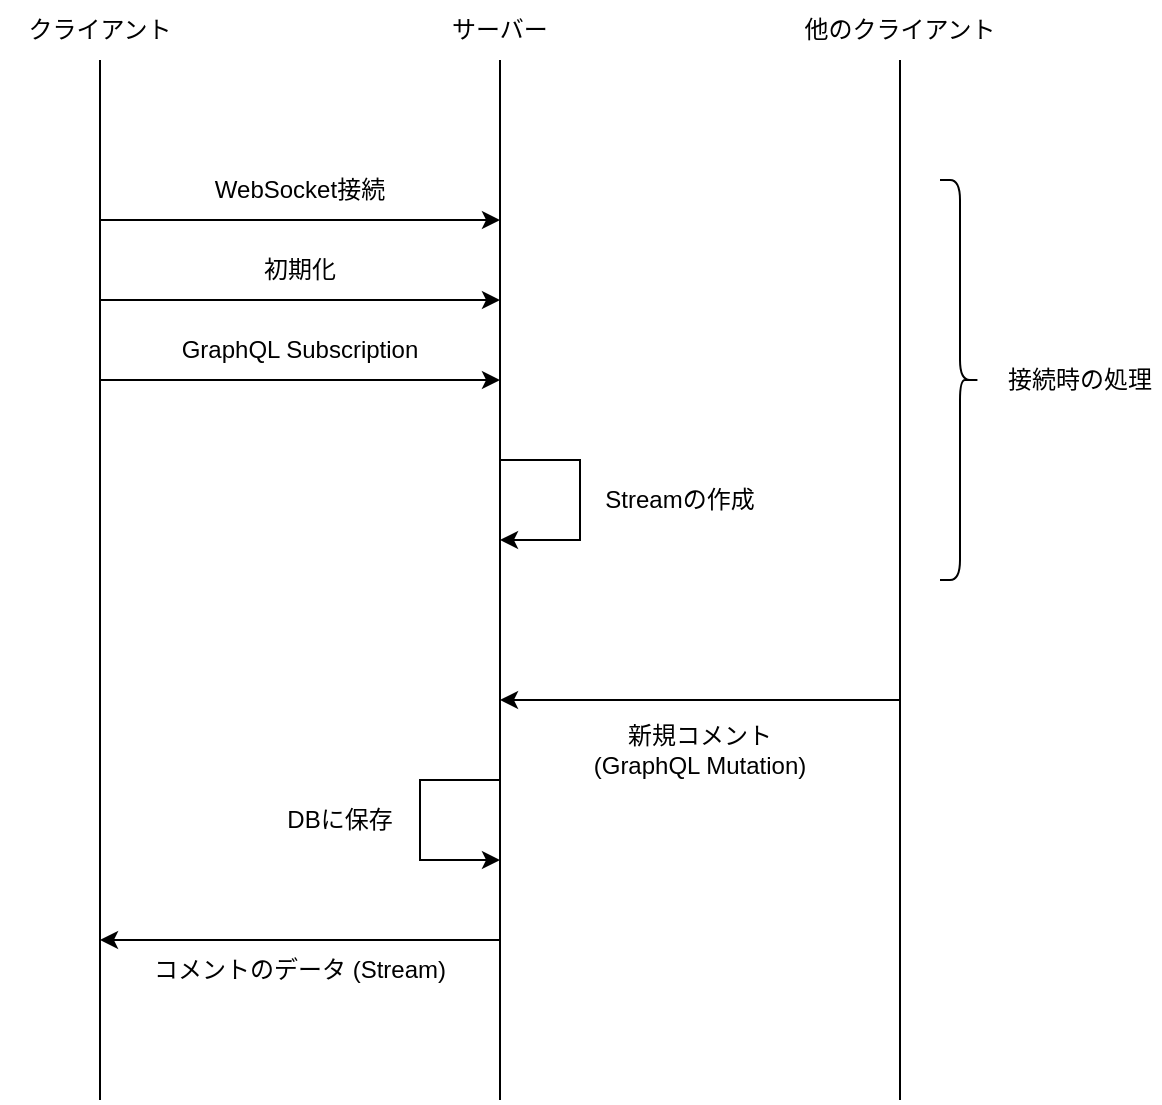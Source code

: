 <mxfile version="21.8.0" type="device">
  <diagram name="ページ1" id="OPcWqIllyF397GF-PdDs">
    <mxGraphModel dx="936" dy="487" grid="1" gridSize="10" guides="1" tooltips="1" connect="1" arrows="1" fold="1" page="1" pageScale="1" pageWidth="827" pageHeight="1169" math="0" shadow="0">
      <root>
        <mxCell id="0" />
        <mxCell id="1" parent="0" />
        <mxCell id="DwzbxsLu8bWvJZ9DFuuD-1" value="" style="endArrow=none;html=1;rounded=0;" edge="1" parent="1">
          <mxGeometry width="50" height="50" relative="1" as="geometry">
            <mxPoint x="80" y="600" as="sourcePoint" />
            <mxPoint x="80" y="80" as="targetPoint" />
          </mxGeometry>
        </mxCell>
        <mxCell id="DwzbxsLu8bWvJZ9DFuuD-2" value="" style="endArrow=none;html=1;rounded=0;" edge="1" parent="1">
          <mxGeometry width="50" height="50" relative="1" as="geometry">
            <mxPoint x="280" y="600" as="sourcePoint" />
            <mxPoint x="280" y="80" as="targetPoint" />
          </mxGeometry>
        </mxCell>
        <mxCell id="DwzbxsLu8bWvJZ9DFuuD-3" value="" style="endArrow=none;html=1;rounded=0;" edge="1" parent="1">
          <mxGeometry width="50" height="50" relative="1" as="geometry">
            <mxPoint x="480" y="600" as="sourcePoint" />
            <mxPoint x="480" y="80" as="targetPoint" />
          </mxGeometry>
        </mxCell>
        <mxCell id="DwzbxsLu8bWvJZ9DFuuD-6" value="" style="endArrow=classic;html=1;rounded=0;" edge="1" parent="1">
          <mxGeometry width="50" height="50" relative="1" as="geometry">
            <mxPoint x="280" y="280" as="sourcePoint" />
            <mxPoint x="280" y="320" as="targetPoint" />
            <Array as="points">
              <mxPoint x="320" y="280" />
              <mxPoint x="320" y="320" />
            </Array>
          </mxGeometry>
        </mxCell>
        <mxCell id="DwzbxsLu8bWvJZ9DFuuD-7" value="" style="endArrow=classic;html=1;rounded=0;" edge="1" parent="1">
          <mxGeometry width="50" height="50" relative="1" as="geometry">
            <mxPoint x="80" y="240" as="sourcePoint" />
            <mxPoint x="280" y="240" as="targetPoint" />
          </mxGeometry>
        </mxCell>
        <mxCell id="DwzbxsLu8bWvJZ9DFuuD-10" value="" style="endArrow=classic;html=1;rounded=0;" edge="1" parent="1">
          <mxGeometry width="50" height="50" relative="1" as="geometry">
            <mxPoint x="480" y="400" as="sourcePoint" />
            <mxPoint x="280" y="400" as="targetPoint" />
          </mxGeometry>
        </mxCell>
        <mxCell id="DwzbxsLu8bWvJZ9DFuuD-12" value="" style="endArrow=classic;html=1;rounded=0;" edge="1" parent="1">
          <mxGeometry width="50" height="50" relative="1" as="geometry">
            <mxPoint x="280" y="520" as="sourcePoint" />
            <mxPoint x="80" y="520" as="targetPoint" />
          </mxGeometry>
        </mxCell>
        <mxCell id="DwzbxsLu8bWvJZ9DFuuD-14" value="&lt;font id=&quot;generated-id-1695274467151-m02thpjpn&quot; style=&quot;font-size: 12px;&quot;&gt;クライアント&lt;/font&gt;" style="text;strokeColor=none;align=center;fillColor=none;html=1;verticalAlign=middle;whiteSpace=wrap;rounded=0;" vertex="1" parent="1">
          <mxGeometry x="30" y="50" width="100" height="30" as="geometry" />
        </mxCell>
        <mxCell id="DwzbxsLu8bWvJZ9DFuuD-15" value="&lt;font id=&quot;generated-id-1695274467151-m02thpjpn&quot; style=&quot;font-size: 12px;&quot;&gt;サーバー&lt;/font&gt;" style="text;strokeColor=none;align=center;fillColor=none;html=1;verticalAlign=middle;whiteSpace=wrap;rounded=0;" vertex="1" parent="1">
          <mxGeometry x="230" y="50" width="100" height="30" as="geometry" />
        </mxCell>
        <mxCell id="DwzbxsLu8bWvJZ9DFuuD-16" value="他のクライアント" style="text;strokeColor=none;align=center;fillColor=none;html=1;verticalAlign=middle;whiteSpace=wrap;rounded=0;" vertex="1" parent="1">
          <mxGeometry x="420" y="50" width="120" height="30" as="geometry" />
        </mxCell>
        <mxCell id="DwzbxsLu8bWvJZ9DFuuD-20" value="GraphQL Subscription" style="text;strokeColor=none;align=center;fillColor=none;html=1;verticalAlign=middle;whiteSpace=wrap;rounded=0;" vertex="1" parent="1">
          <mxGeometry x="110" y="210" width="140" height="30" as="geometry" />
        </mxCell>
        <mxCell id="DwzbxsLu8bWvJZ9DFuuD-23" value="新規コメント&lt;br&gt;(GraphQL Mutation)" style="text;strokeColor=none;align=center;fillColor=none;html=1;verticalAlign=middle;whiteSpace=wrap;rounded=0;" vertex="1" parent="1">
          <mxGeometry x="320" y="400" width="120" height="50" as="geometry" />
        </mxCell>
        <mxCell id="DwzbxsLu8bWvJZ9DFuuD-25" value="コメントのデータ (Stream)" style="text;strokeColor=none;align=center;fillColor=none;html=1;verticalAlign=middle;whiteSpace=wrap;rounded=0;" vertex="1" parent="1">
          <mxGeometry x="100" y="520" width="160" height="30" as="geometry" />
        </mxCell>
        <mxCell id="DwzbxsLu8bWvJZ9DFuuD-28" value="" style="endArrow=classic;html=1;rounded=0;" edge="1" parent="1">
          <mxGeometry width="50" height="50" relative="1" as="geometry">
            <mxPoint x="280" y="440" as="sourcePoint" />
            <mxPoint x="280" y="480" as="targetPoint" />
            <Array as="points">
              <mxPoint x="240" y="440" />
              <mxPoint x="240" y="480" />
            </Array>
          </mxGeometry>
        </mxCell>
        <mxCell id="DwzbxsLu8bWvJZ9DFuuD-32" value="" style="endArrow=classic;html=1;rounded=0;" edge="1" parent="1">
          <mxGeometry width="50" height="50" relative="1" as="geometry">
            <mxPoint x="80" y="200" as="sourcePoint" />
            <mxPoint x="280" y="200" as="targetPoint" />
          </mxGeometry>
        </mxCell>
        <mxCell id="DwzbxsLu8bWvJZ9DFuuD-33" value="初期化" style="text;strokeColor=none;align=center;fillColor=none;html=1;verticalAlign=middle;whiteSpace=wrap;rounded=0;" vertex="1" parent="1">
          <mxGeometry x="130" y="170" width="100" height="30" as="geometry" />
        </mxCell>
        <mxCell id="DwzbxsLu8bWvJZ9DFuuD-34" value="" style="endArrow=classic;html=1;rounded=0;" edge="1" parent="1">
          <mxGeometry width="50" height="50" relative="1" as="geometry">
            <mxPoint x="80" y="160" as="sourcePoint" />
            <mxPoint x="280" y="160" as="targetPoint" />
          </mxGeometry>
        </mxCell>
        <mxCell id="DwzbxsLu8bWvJZ9DFuuD-35" value="WebSocket接続" style="text;strokeColor=none;align=center;fillColor=none;html=1;verticalAlign=middle;whiteSpace=wrap;rounded=0;" vertex="1" parent="1">
          <mxGeometry x="130" y="130" width="100" height="30" as="geometry" />
        </mxCell>
        <mxCell id="DwzbxsLu8bWvJZ9DFuuD-38" value="Streamの作成" style="text;strokeColor=none;align=center;fillColor=none;html=1;verticalAlign=middle;whiteSpace=wrap;rounded=0;" vertex="1" parent="1">
          <mxGeometry x="320" y="280" width="100" height="40" as="geometry" />
        </mxCell>
        <mxCell id="DwzbxsLu8bWvJZ9DFuuD-39" value="DBに保存" style="text;strokeColor=none;align=center;fillColor=none;html=1;verticalAlign=middle;whiteSpace=wrap;rounded=0;" vertex="1" parent="1">
          <mxGeometry x="160" y="440" width="80" height="40" as="geometry" />
        </mxCell>
        <mxCell id="DwzbxsLu8bWvJZ9DFuuD-40" value="" style="shape=curlyBracket;whiteSpace=wrap;html=1;rounded=1;flipH=1;labelPosition=right;verticalLabelPosition=middle;align=left;verticalAlign=middle;" vertex="1" parent="1">
          <mxGeometry x="500" y="140" width="20" height="200" as="geometry" />
        </mxCell>
        <mxCell id="DwzbxsLu8bWvJZ9DFuuD-41" value="接続時の処理" style="text;strokeColor=none;align=center;fillColor=none;html=1;verticalAlign=middle;whiteSpace=wrap;rounded=0;" vertex="1" parent="1">
          <mxGeometry x="530" y="220" width="80" height="40" as="geometry" />
        </mxCell>
      </root>
    </mxGraphModel>
  </diagram>
</mxfile>
